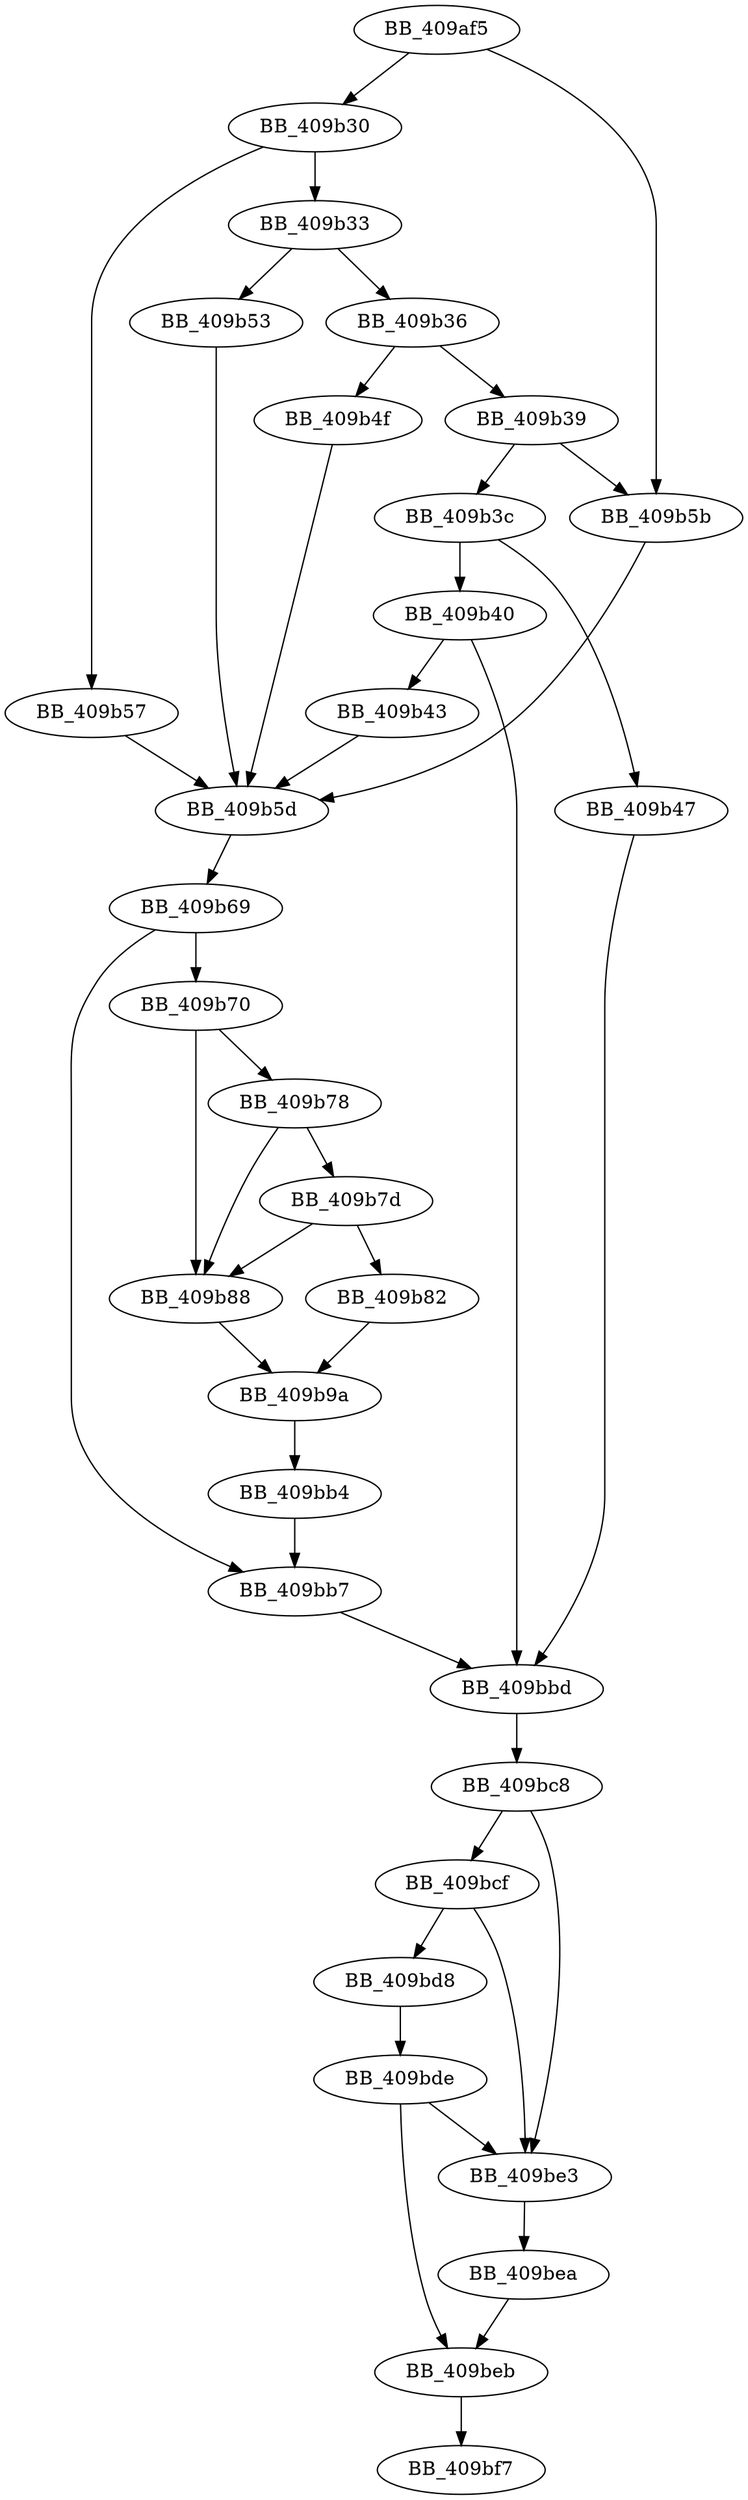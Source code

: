 DiGraph __87except{
BB_409af5->BB_409b30
BB_409af5->BB_409b5b
BB_409b30->BB_409b33
BB_409b30->BB_409b57
BB_409b33->BB_409b36
BB_409b33->BB_409b53
BB_409b36->BB_409b39
BB_409b36->BB_409b4f
BB_409b39->BB_409b3c
BB_409b39->BB_409b5b
BB_409b3c->BB_409b40
BB_409b3c->BB_409b47
BB_409b40->BB_409b43
BB_409b40->BB_409bbd
BB_409b43->BB_409b5d
BB_409b47->BB_409bbd
BB_409b4f->BB_409b5d
BB_409b53->BB_409b5d
BB_409b57->BB_409b5d
BB_409b5b->BB_409b5d
BB_409b5d->BB_409b69
BB_409b69->BB_409b70
BB_409b69->BB_409bb7
BB_409b70->BB_409b78
BB_409b70->BB_409b88
BB_409b78->BB_409b7d
BB_409b78->BB_409b88
BB_409b7d->BB_409b82
BB_409b7d->BB_409b88
BB_409b82->BB_409b9a
BB_409b88->BB_409b9a
BB_409b9a->BB_409bb4
BB_409bb4->BB_409bb7
BB_409bb7->BB_409bbd
BB_409bbd->BB_409bc8
BB_409bc8->BB_409bcf
BB_409bc8->BB_409be3
BB_409bcf->BB_409bd8
BB_409bcf->BB_409be3
BB_409bd8->BB_409bde
BB_409bde->BB_409be3
BB_409bde->BB_409beb
BB_409be3->BB_409bea
BB_409bea->BB_409beb
BB_409beb->BB_409bf7
}

